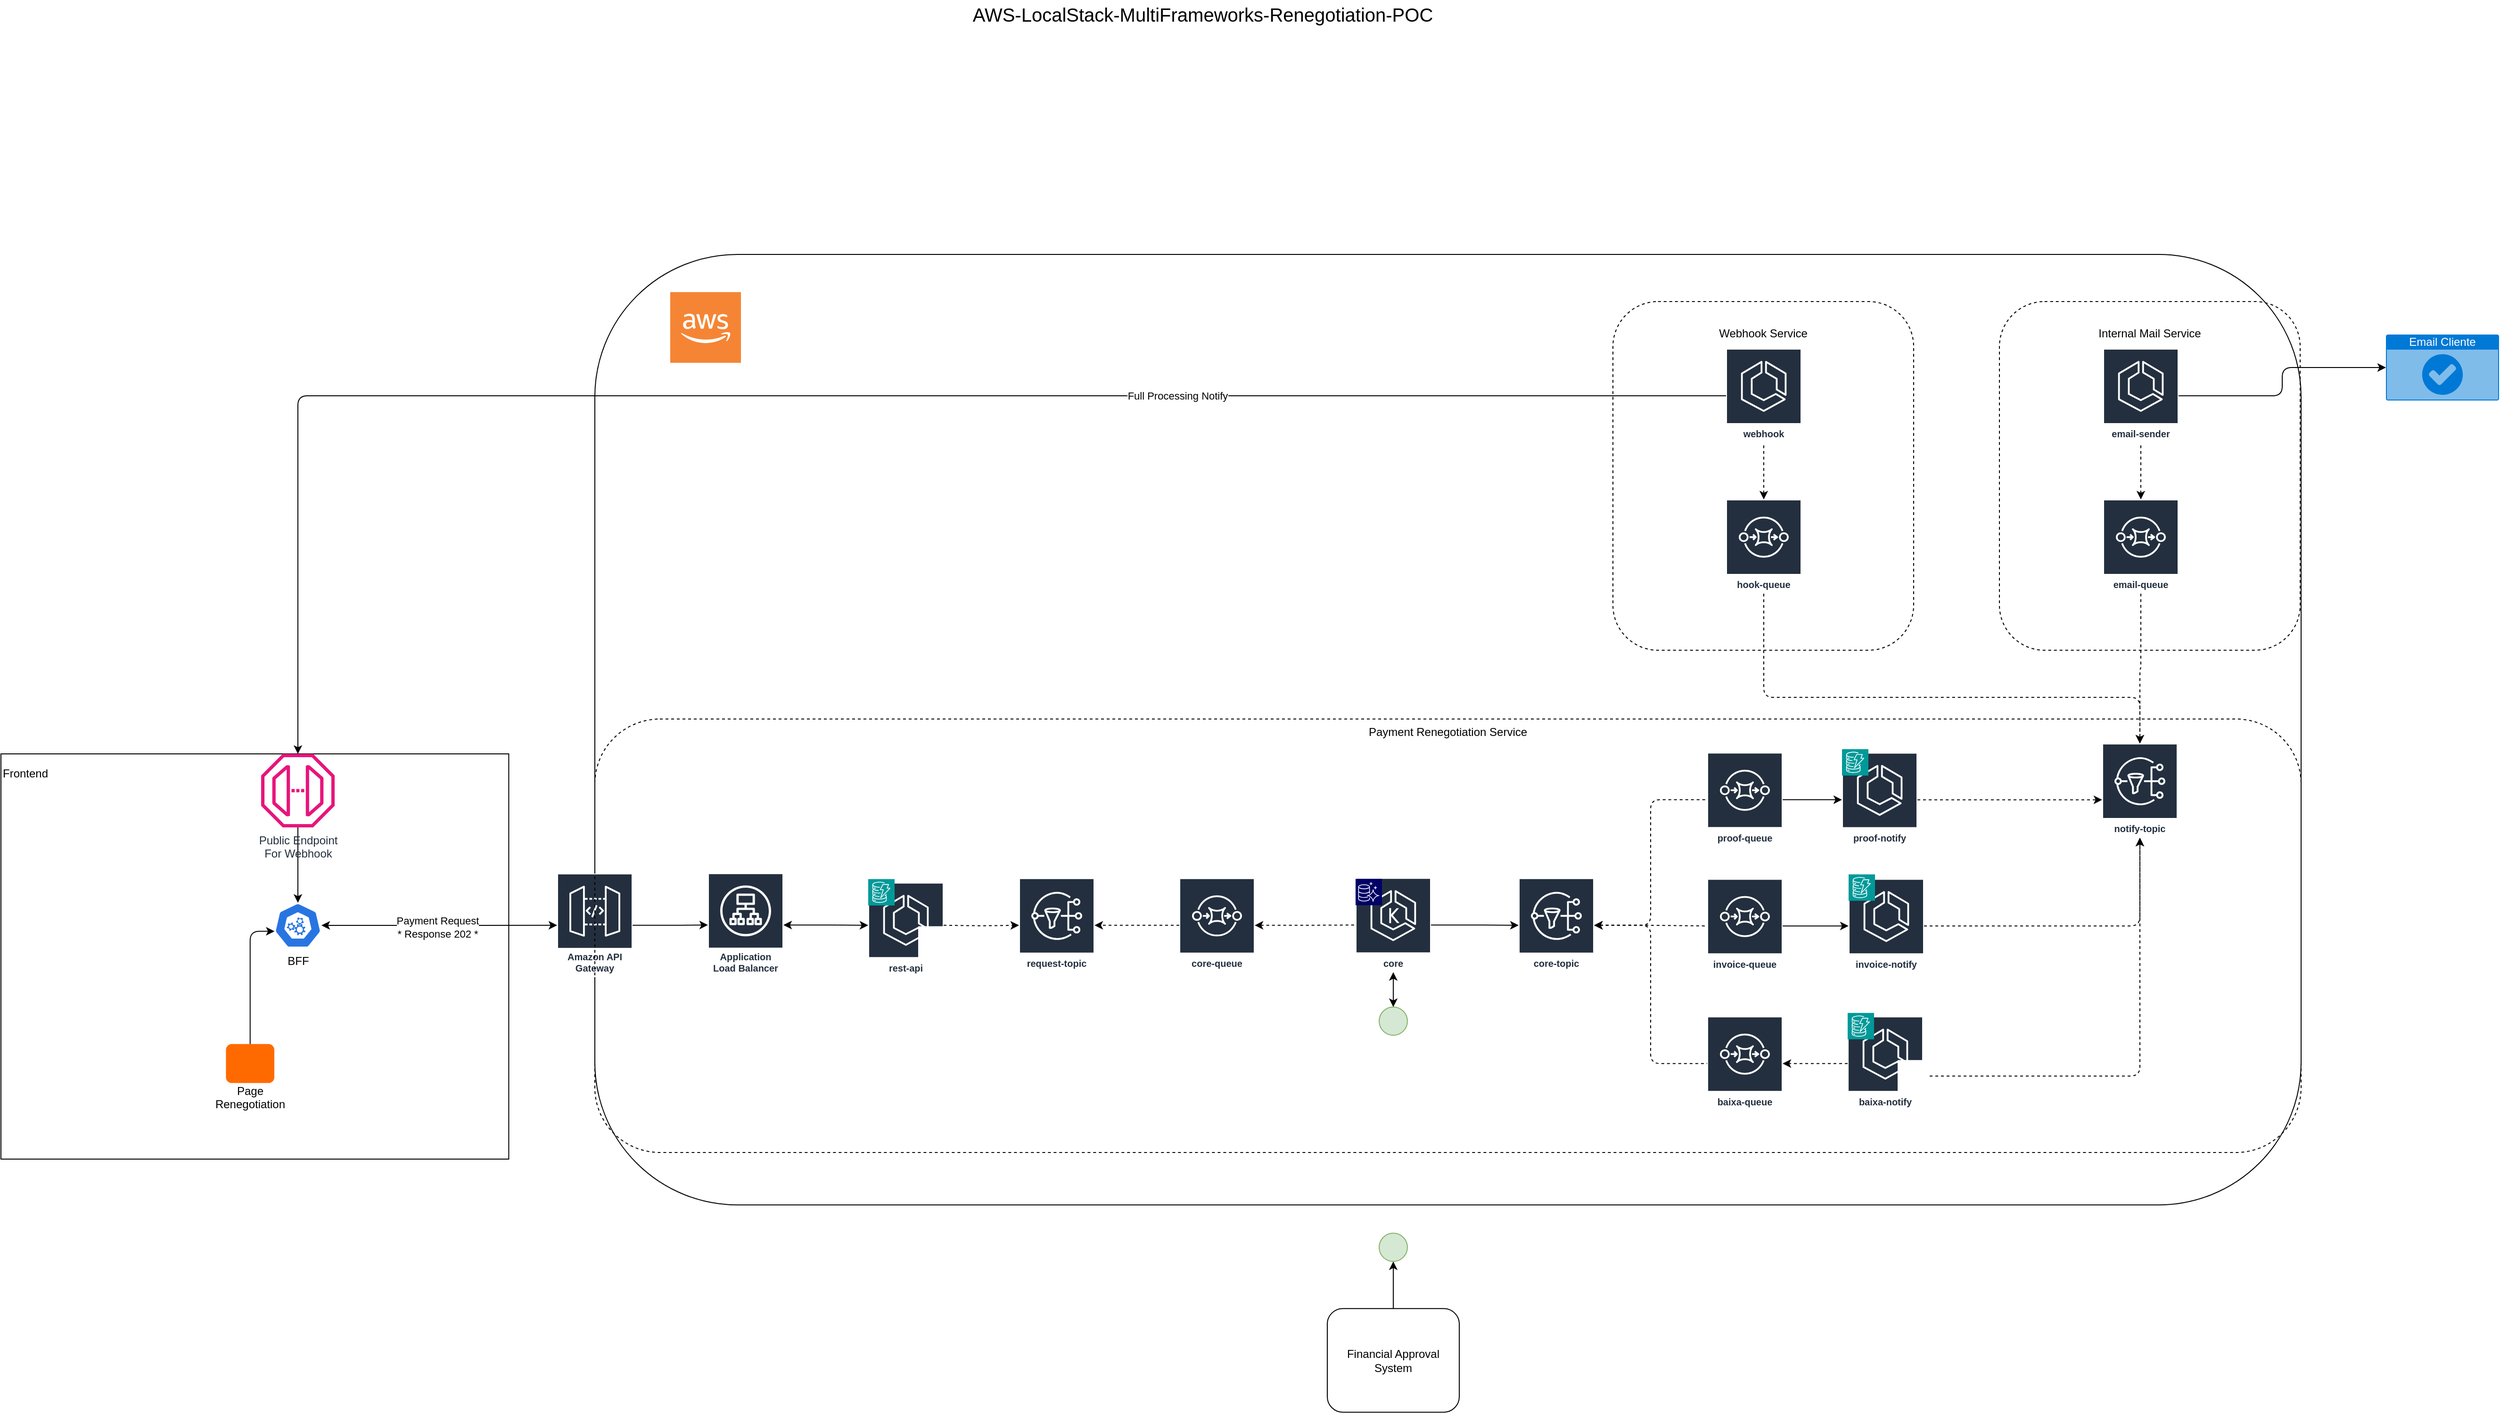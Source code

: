<mxfile version="26.0.1">
  <diagram name="Page-1" id="qgJV3QIjT1TGfzk_EZ6K">
    <mxGraphModel dx="2899" dy="1054" grid="1" gridSize="10" guides="1" tooltips="1" connect="1" arrows="1" fold="1" page="1" pageScale="1" pageWidth="850" pageHeight="1100" math="0" shadow="0" adaptiveColors="none">
      <root>
        <mxCell id="0" />
        <mxCell id="1" parent="0" />
        <mxCell id="FfDjTqLK5Ft7tihihjIA-88" value="Frontend&lt;div&gt;&lt;br&gt;&lt;/div&gt;&lt;div&gt;&lt;br&gt;&lt;/div&gt;&lt;div&gt;&lt;br&gt;&lt;/div&gt;&lt;div&gt;&lt;br&gt;&lt;/div&gt;&lt;div&gt;&lt;br&gt;&lt;/div&gt;&lt;div&gt;&lt;br&gt;&lt;/div&gt;&lt;div&gt;&lt;br&gt;&lt;/div&gt;&lt;div&gt;&lt;br&gt;&lt;/div&gt;&lt;div&gt;&lt;br&gt;&lt;/div&gt;&lt;div&gt;&lt;br&gt;&lt;/div&gt;&lt;div&gt;&lt;br&gt;&lt;/div&gt;&lt;div&gt;&lt;br&gt;&lt;/div&gt;&lt;div&gt;&lt;br&gt;&lt;/div&gt;&lt;div&gt;&lt;br&gt;&lt;/div&gt;&lt;div&gt;&lt;br&gt;&lt;/div&gt;&lt;div&gt;&lt;br&gt;&lt;/div&gt;&lt;div&gt;&lt;br&gt;&lt;/div&gt;&lt;div&gt;&lt;br&gt;&lt;/div&gt;&lt;div&gt;&lt;br&gt;&lt;/div&gt;&lt;div&gt;&lt;br&gt;&lt;/div&gt;&lt;div&gt;&lt;br&gt;&lt;/div&gt;&lt;div&gt;&lt;br&gt;&lt;/div&gt;&lt;div&gt;&lt;br&gt;&lt;/div&gt;&lt;div&gt;&lt;br&gt;&lt;/div&gt;&lt;div&gt;&lt;br&gt;&lt;/div&gt;&lt;div&gt;&lt;br&gt;&lt;/div&gt;&lt;div&gt;&lt;br&gt;&lt;/div&gt;" style="rounded=0;whiteSpace=wrap;html=1;align=left;" vertex="1" parent="1">
          <mxGeometry x="-810" y="890" width="538.7" height="430" as="geometry" />
        </mxCell>
        <mxCell id="FfDjTqLK5Ft7tihihjIA-2" value="" style="rounded=1;whiteSpace=wrap;html=1;" vertex="1" parent="1">
          <mxGeometry x="-180" y="360" width="1810" height="1008.6" as="geometry" />
        </mxCell>
        <mxCell id="FfDjTqLK5Ft7tihihjIA-1" value="&lt;div&gt;&lt;br&gt;&lt;/div&gt;&lt;div&gt;&lt;br&gt;&lt;/div&gt;&lt;div&gt;&lt;br&gt;&lt;/div&gt;&lt;div&gt;&lt;br&gt;&lt;/div&gt;&lt;div&gt;&lt;br&gt;&lt;/div&gt;Page &lt;br&gt;Renegotiation" style="points=[];aspect=fixed;html=1;align=center;shadow=0;dashed=0;fillColor=#FF6A00;strokeColor=none;shape=mxgraph.alibaba_cloud.domain_and_website;rounded=1;" vertex="1" parent="1">
          <mxGeometry x="-571.3" y="1197.9" width="51.3" height="41.4" as="geometry" />
        </mxCell>
        <mxCell id="FfDjTqLK5Ft7tihihjIA-11" value="" style="edgeStyle=orthogonalEdgeStyle;rounded=1;orthogonalLoop=1;jettySize=auto;html=1;" edge="1" parent="1" source="FfDjTqLK5Ft7tihihjIA-5" target="FfDjTqLK5Ft7tihihjIA-10">
          <mxGeometry relative="1" as="geometry" />
        </mxCell>
        <mxCell id="FfDjTqLK5Ft7tihihjIA-5" value="Amazon API Gateway" style="sketch=0;outlineConnect=0;fontColor=#232F3E;gradientColor=none;strokeColor=#ffffff;fillColor=#232F3E;dashed=0;verticalLabelPosition=middle;verticalAlign=bottom;align=center;html=1;whiteSpace=wrap;fontSize=10;fontStyle=1;spacing=3;shape=mxgraph.aws4.productIcon;prIcon=mxgraph.aws4.api_gateway;rounded=1;" vertex="1" parent="1">
          <mxGeometry x="-220" y="1016.9" width="80" height="110" as="geometry" />
        </mxCell>
        <mxCell id="FfDjTqLK5Ft7tihihjIA-13" value="" style="edgeStyle=orthogonalEdgeStyle;rounded=1;orthogonalLoop=1;jettySize=auto;html=1;startArrow=classic;startFill=1;" edge="1" parent="1" source="FfDjTqLK5Ft7tihihjIA-10">
          <mxGeometry relative="1" as="geometry">
            <mxPoint x="110" y="1071.9" as="targetPoint" />
          </mxGeometry>
        </mxCell>
        <mxCell id="FfDjTqLK5Ft7tihihjIA-10" value="Application Load Balancer" style="sketch=0;outlineConnect=0;fontColor=#232F3E;gradientColor=none;strokeColor=#ffffff;fillColor=#232F3E;dashed=0;verticalLabelPosition=middle;verticalAlign=bottom;align=center;html=1;whiteSpace=wrap;fontSize=10;fontStyle=1;spacing=3;shape=mxgraph.aws4.productIcon;prIcon=mxgraph.aws4.application_load_balancer;rounded=1;" vertex="1" parent="1">
          <mxGeometry x="-60" y="1016.6" width="80" height="110" as="geometry" />
        </mxCell>
        <mxCell id="FfDjTqLK5Ft7tihihjIA-19" value="" style="edgeStyle=orthogonalEdgeStyle;rounded=1;orthogonalLoop=1;jettySize=auto;html=1;dashed=1;" edge="1" parent="1" target="FfDjTqLK5Ft7tihihjIA-18">
          <mxGeometry relative="1" as="geometry">
            <mxPoint x="190" y="1071.9" as="sourcePoint" />
          </mxGeometry>
        </mxCell>
        <mxCell id="FfDjTqLK5Ft7tihihjIA-18" value="request-topic" style="sketch=0;outlineConnect=0;fontColor=#232F3E;gradientColor=none;strokeColor=#ffffff;fillColor=#232F3E;dashed=0;verticalLabelPosition=middle;verticalAlign=bottom;align=center;html=1;whiteSpace=wrap;fontSize=10;fontStyle=1;spacing=3;shape=mxgraph.aws4.productIcon;prIcon=mxgraph.aws4.sns;rounded=1;" vertex="1" parent="1">
          <mxGeometry x="270" y="1021.9" width="80" height="100" as="geometry" />
        </mxCell>
        <mxCell id="FfDjTqLK5Ft7tihihjIA-29" value="" style="edgeStyle=orthogonalEdgeStyle;rounded=1;orthogonalLoop=1;jettySize=auto;html=1;" edge="1" parent="1" source="FfDjTqLK5Ft7tihihjIA-26" target="FfDjTqLK5Ft7tihihjIA-28">
          <mxGeometry relative="1" as="geometry" />
        </mxCell>
        <mxCell id="FfDjTqLK5Ft7tihihjIA-26" value="Financial Approval System" style="rounded=1;whiteSpace=wrap;html=1;" vertex="1" parent="1">
          <mxGeometry x="597" y="1478.6" width="140" height="110" as="geometry" />
        </mxCell>
        <mxCell id="FfDjTqLK5Ft7tihihjIA-27" value="" style="ellipse;whiteSpace=wrap;html=1;aspect=fixed;fillColor=#d5e8d4;strokeColor=#82b366;rounded=1;" vertex="1" parent="1">
          <mxGeometry x="652" y="1158.6" width="30" height="30" as="geometry" />
        </mxCell>
        <mxCell id="FfDjTqLK5Ft7tihihjIA-28" value="" style="ellipse;whiteSpace=wrap;html=1;aspect=fixed;fillColor=#d5e8d4;strokeColor=#82b366;rounded=1;" vertex="1" parent="1">
          <mxGeometry x="652" y="1398.6" width="30" height="30" as="geometry" />
        </mxCell>
        <mxCell id="FfDjTqLK5Ft7tihihjIA-33" value="" style="edgeStyle=orthogonalEdgeStyle;rounded=1;orthogonalLoop=1;jettySize=auto;html=1;dashed=1;" edge="1" parent="1" source="FfDjTqLK5Ft7tihihjIA-32" target="FfDjTqLK5Ft7tihihjIA-18">
          <mxGeometry relative="1" as="geometry" />
        </mxCell>
        <mxCell id="FfDjTqLK5Ft7tihihjIA-35" style="edgeStyle=orthogonalEdgeStyle;rounded=1;orthogonalLoop=1;jettySize=auto;html=1;startArrow=classic;startFill=1;endArrow=none;endFill=0;dashed=1;" edge="1" parent="1" source="FfDjTqLK5Ft7tihihjIA-32" target="FfDjTqLK5Ft7tihihjIA-34">
          <mxGeometry relative="1" as="geometry" />
        </mxCell>
        <mxCell id="FfDjTqLK5Ft7tihihjIA-32" value="core-queue" style="sketch=0;outlineConnect=0;fontColor=#232F3E;gradientColor=none;strokeColor=#ffffff;fillColor=#232F3E;dashed=0;verticalLabelPosition=middle;verticalAlign=bottom;align=center;html=1;whiteSpace=wrap;fontSize=10;fontStyle=1;spacing=3;shape=mxgraph.aws4.productIcon;prIcon=mxgraph.aws4.sqs;rounded=1;" vertex="1" parent="1">
          <mxGeometry x="440" y="1021.9" width="80" height="100" as="geometry" />
        </mxCell>
        <mxCell id="FfDjTqLK5Ft7tihihjIA-44" style="edgeStyle=orthogonalEdgeStyle;rounded=1;orthogonalLoop=1;jettySize=auto;html=1;startArrow=classic;startFill=1;" edge="1" parent="1" source="FfDjTqLK5Ft7tihihjIA-34" target="FfDjTqLK5Ft7tihihjIA-27">
          <mxGeometry relative="1" as="geometry" />
        </mxCell>
        <mxCell id="FfDjTqLK5Ft7tihihjIA-46" style="edgeStyle=orthogonalEdgeStyle;rounded=1;orthogonalLoop=1;jettySize=auto;html=1;" edge="1" parent="1" source="FfDjTqLK5Ft7tihihjIA-34" target="FfDjTqLK5Ft7tihihjIA-45">
          <mxGeometry relative="1" as="geometry" />
        </mxCell>
        <mxCell id="FfDjTqLK5Ft7tihihjIA-34" value="core" style="sketch=0;outlineConnect=0;fontColor=#232F3E;gradientColor=none;strokeColor=#ffffff;fillColor=#232F3E;dashed=0;verticalLabelPosition=middle;verticalAlign=bottom;align=center;html=1;whiteSpace=wrap;fontSize=10;fontStyle=1;spacing=3;shape=mxgraph.aws4.productIcon;prIcon=mxgraph.aws4.eks;rounded=1;" vertex="1" parent="1">
          <mxGeometry x="627" y="1021.6" width="80" height="100" as="geometry" />
        </mxCell>
        <mxCell id="FfDjTqLK5Ft7tihihjIA-38" value="" style="shape=image;verticalLabelPosition=bottom;labelBackgroundColor=default;verticalAlign=top;aspect=fixed;imageAspect=0;image=https://img.icons8.com/color/512/spring-logo.png;rounded=1;" vertex="1" parent="1">
          <mxGeometry x="679" y="1070.6" width="37" height="37" as="geometry" />
        </mxCell>
        <mxCell id="FfDjTqLK5Ft7tihihjIA-39" value="" style="sketch=0;points=[[0,0,0],[0.25,0,0],[0.5,0,0],[0.75,0,0],[1,0,0],[0,1,0],[0.25,1,0],[0.5,1,0],[0.75,1,0],[1,1,0],[0,0.25,0],[0,0.5,0],[0,0.75,0],[1,0.25,0],[1,0.5,0],[1,0.75,0]];outlineConnect=0;fontColor=#232F3E;fillColor=#000066;strokeColor=#ffffff;dashed=0;verticalLabelPosition=bottom;verticalAlign=top;align=center;html=1;fontSize=12;fontStyle=0;aspect=fixed;shape=mxgraph.aws4.resourceIcon;resIcon=mxgraph.aws4.aurora;rounded=1;" vertex="1" parent="1">
          <mxGeometry x="627" y="1022.6" width="28" height="28" as="geometry" />
        </mxCell>
        <mxCell id="FfDjTqLK5Ft7tihihjIA-50" value="" style="edgeStyle=orthogonalEdgeStyle;rounded=1;orthogonalLoop=1;jettySize=auto;html=1;dashed=1;startArrow=classic;startFill=1;endArrow=none;endFill=0;" edge="1" parent="1" source="FfDjTqLK5Ft7tihihjIA-45" target="FfDjTqLK5Ft7tihihjIA-48">
          <mxGeometry relative="1" as="geometry" />
        </mxCell>
        <mxCell id="FfDjTqLK5Ft7tihihjIA-51" style="edgeStyle=orthogonalEdgeStyle;rounded=1;orthogonalLoop=1;jettySize=auto;html=1;dashed=1;startArrow=classic;startFill=1;endArrow=none;endFill=0;" edge="1" parent="1" source="FfDjTqLK5Ft7tihihjIA-45" target="FfDjTqLK5Ft7tihihjIA-47">
          <mxGeometry relative="1" as="geometry">
            <Array as="points">
              <mxPoint x="940" y="1071.6" />
              <mxPoint x="940" y="938.6" />
            </Array>
          </mxGeometry>
        </mxCell>
        <mxCell id="FfDjTqLK5Ft7tihihjIA-52" style="edgeStyle=orthogonalEdgeStyle;rounded=1;orthogonalLoop=1;jettySize=auto;html=1;dashed=1;startArrow=classic;startFill=1;endArrow=none;endFill=0;" edge="1" parent="1" source="FfDjTqLK5Ft7tihihjIA-45" target="FfDjTqLK5Ft7tihihjIA-49">
          <mxGeometry relative="1" as="geometry">
            <Array as="points">
              <mxPoint x="940" y="1071.6" />
              <mxPoint x="940" y="1218.6" />
            </Array>
          </mxGeometry>
        </mxCell>
        <mxCell id="FfDjTqLK5Ft7tihihjIA-45" value="core-topic" style="sketch=0;outlineConnect=0;fontColor=#232F3E;gradientColor=none;strokeColor=#ffffff;fillColor=#232F3E;dashed=0;verticalLabelPosition=middle;verticalAlign=bottom;align=center;html=1;whiteSpace=wrap;fontSize=10;fontStyle=1;spacing=3;shape=mxgraph.aws4.productIcon;prIcon=mxgraph.aws4.sns;rounded=1;" vertex="1" parent="1">
          <mxGeometry x="800" y="1021.9" width="80" height="100" as="geometry" />
        </mxCell>
        <mxCell id="FfDjTqLK5Ft7tihihjIA-70" style="edgeStyle=orthogonalEdgeStyle;rounded=1;orthogonalLoop=1;jettySize=auto;html=1;" edge="1" parent="1" source="FfDjTqLK5Ft7tihihjIA-47" target="FfDjTqLK5Ft7tihihjIA-66">
          <mxGeometry relative="1" as="geometry" />
        </mxCell>
        <mxCell id="FfDjTqLK5Ft7tihihjIA-47" value="proof-queue" style="sketch=0;outlineConnect=0;fontColor=#232F3E;gradientColor=none;strokeColor=#ffffff;fillColor=#232F3E;dashed=0;verticalLabelPosition=middle;verticalAlign=bottom;align=center;html=1;whiteSpace=wrap;fontSize=10;fontStyle=1;spacing=3;shape=mxgraph.aws4.productIcon;prIcon=mxgraph.aws4.sqs;rounded=1;" vertex="1" parent="1">
          <mxGeometry x="1000" y="888.6" width="80" height="100" as="geometry" />
        </mxCell>
        <mxCell id="FfDjTqLK5Ft7tihihjIA-64" style="edgeStyle=orthogonalEdgeStyle;rounded=1;orthogonalLoop=1;jettySize=auto;html=1;" edge="1" parent="1" source="FfDjTqLK5Ft7tihihjIA-48" target="FfDjTqLK5Ft7tihihjIA-60">
          <mxGeometry relative="1" as="geometry" />
        </mxCell>
        <mxCell id="FfDjTqLK5Ft7tihihjIA-48" value="invoice-queue" style="sketch=0;outlineConnect=0;fontColor=#232F3E;gradientColor=none;strokeColor=#ffffff;fillColor=#232F3E;dashed=0;verticalLabelPosition=middle;verticalAlign=bottom;align=center;html=1;whiteSpace=wrap;fontSize=10;fontStyle=1;spacing=3;shape=mxgraph.aws4.productIcon;prIcon=mxgraph.aws4.sqs;rounded=1;" vertex="1" parent="1">
          <mxGeometry x="1000" y="1022.6" width="80" height="100" as="geometry" />
        </mxCell>
        <mxCell id="FfDjTqLK5Ft7tihihjIA-49" value="baixa-queue" style="sketch=0;outlineConnect=0;fontColor=#232F3E;gradientColor=none;strokeColor=#ffffff;fillColor=#232F3E;dashed=0;verticalLabelPosition=middle;verticalAlign=bottom;align=center;html=1;whiteSpace=wrap;fontSize=10;fontStyle=1;spacing=3;shape=mxgraph.aws4.productIcon;prIcon=mxgraph.aws4.sqs;rounded=1;" vertex="1" parent="1">
          <mxGeometry x="1000" y="1168.6" width="80" height="100" as="geometry" />
        </mxCell>
        <mxCell id="FfDjTqLK5Ft7tihihjIA-53" value="" style="group;rounded=1;" vertex="1" connectable="0" parent="1">
          <mxGeometry x="110" y="1022.9" width="87" height="103.7" as="geometry" />
        </mxCell>
        <mxCell id="FfDjTqLK5Ft7tihihjIA-25" value="rest-api" style="sketch=0;outlineConnect=0;fontColor=#232F3E;gradientColor=none;strokeColor=#ffffff;fillColor=#232F3E;dashed=0;verticalLabelPosition=middle;verticalAlign=bottom;align=center;html=1;whiteSpace=wrap;fontSize=10;fontStyle=1;spacing=3;shape=mxgraph.aws4.productIcon;prIcon=mxgraph.aws4.ecs;rounded=1;" vertex="1" parent="FfDjTqLK5Ft7tihihjIA-53">
          <mxGeometry y="3.7" width="80" height="100" as="geometry" />
        </mxCell>
        <mxCell id="FfDjTqLK5Ft7tihihjIA-14" value="" style="shape=image;verticalLabelPosition=bottom;labelBackgroundColor=default;verticalAlign=top;aspect=fixed;imageAspect=0;image=https://quarkus.io/assets/images/brand/quarkus_icon_1024px_default.png;imageBackground=default;rounded=1;" vertex="1" parent="FfDjTqLK5Ft7tihihjIA-53">
          <mxGeometry x="53" y="50" width="34" height="34" as="geometry" />
        </mxCell>
        <mxCell id="FfDjTqLK5Ft7tihihjIA-41" value="" style="sketch=0;points=[[0,0,0],[0.25,0,0],[0.5,0,0],[0.75,0,0],[1,0,0],[0,1,0],[0.25,1,0],[0.5,1,0],[0.75,1,0],[1,1,0],[0,0.25,0],[0,0.5,0],[0,0.75,0],[1,0.25,0],[1,0.5,0],[1,0.75,0]];outlineConnect=0;fontColor=#232F3E;fillColor=#009999;strokeColor=#ffffff;dashed=0;verticalLabelPosition=bottom;verticalAlign=top;align=center;html=1;fontSize=12;fontStyle=0;aspect=fixed;shape=mxgraph.aws4.resourceIcon;resIcon=mxgraph.aws4.dynamodb;rounded=1;" vertex="1" parent="FfDjTqLK5Ft7tihihjIA-53">
          <mxGeometry width="28" height="28" as="geometry" />
        </mxCell>
        <mxCell id="FfDjTqLK5Ft7tihihjIA-54" value="" style="group;rounded=1;" vertex="1" connectable="0" parent="1">
          <mxGeometry x="1149" y="1164.9" width="480" height="120" as="geometry" />
        </mxCell>
        <mxCell id="FfDjTqLK5Ft7tihihjIA-55" value="baixa-notify" style="sketch=0;outlineConnect=0;fontColor=#232F3E;gradientColor=none;strokeColor=#ffffff;fillColor=#232F3E;dashed=0;verticalLabelPosition=middle;verticalAlign=bottom;align=center;html=1;whiteSpace=wrap;fontSize=10;fontStyle=1;spacing=3;shape=mxgraph.aws4.productIcon;prIcon=mxgraph.aws4.ecs;rounded=1;" vertex="1" parent="FfDjTqLK5Ft7tihihjIA-54">
          <mxGeometry y="3.7" width="80" height="100" as="geometry" />
        </mxCell>
        <mxCell id="FfDjTqLK5Ft7tihihjIA-56" value="" style="shape=image;verticalLabelPosition=bottom;labelBackgroundColor=default;verticalAlign=top;aspect=fixed;imageAspect=0;image=https://quarkus.io/assets/images/brand/quarkus_icon_1024px_default.png;imageBackground=default;rounded=1;" vertex="1" parent="FfDjTqLK5Ft7tihihjIA-54">
          <mxGeometry x="53" y="50" width="34" height="34" as="geometry" />
        </mxCell>
        <mxCell id="FfDjTqLK5Ft7tihihjIA-57" value="" style="sketch=0;points=[[0,0,0],[0.25,0,0],[0.5,0,0],[0.75,0,0],[1,0,0],[0,1,0],[0.25,1,0],[0.5,1,0],[0.75,1,0],[1,1,0],[0,0.25,0],[0,0.5,0],[0,0.75,0],[1,0.25,0],[1,0.5,0],[1,0.75,0]];outlineConnect=0;fontColor=#232F3E;fillColor=#009999;strokeColor=#ffffff;dashed=0;verticalLabelPosition=bottom;verticalAlign=top;align=center;html=1;fontSize=12;fontStyle=0;aspect=fixed;shape=mxgraph.aws4.resourceIcon;resIcon=mxgraph.aws4.dynamodb;rounded=1;" vertex="1" parent="FfDjTqLK5Ft7tihihjIA-54">
          <mxGeometry width="28" height="28" as="geometry" />
        </mxCell>
        <mxCell id="FfDjTqLK5Ft7tihihjIA-58" value="" style="edgeStyle=orthogonalEdgeStyle;rounded=1;orthogonalLoop=1;jettySize=auto;html=1;dashed=1;" edge="1" parent="1" source="FfDjTqLK5Ft7tihihjIA-55" target="FfDjTqLK5Ft7tihihjIA-49">
          <mxGeometry relative="1" as="geometry" />
        </mxCell>
        <mxCell id="FfDjTqLK5Ft7tihihjIA-59" value="" style="group;rounded=1;" vertex="1" connectable="0" parent="1">
          <mxGeometry x="1150" y="1017.9" width="101" height="103.7" as="geometry" />
        </mxCell>
        <mxCell id="FfDjTqLK5Ft7tihihjIA-60" value="invoice-notify" style="sketch=0;outlineConnect=0;fontColor=#232F3E;gradientColor=none;strokeColor=#ffffff;fillColor=#232F3E;dashed=0;verticalLabelPosition=middle;verticalAlign=bottom;align=center;html=1;whiteSpace=wrap;fontSize=10;fontStyle=1;spacing=3;shape=mxgraph.aws4.productIcon;prIcon=mxgraph.aws4.ecs;rounded=1;" vertex="1" parent="FfDjTqLK5Ft7tihihjIA-59">
          <mxGeometry y="4.7" width="80" height="100" as="geometry" />
        </mxCell>
        <mxCell id="FfDjTqLK5Ft7tihihjIA-62" value="" style="sketch=0;points=[[0,0,0],[0.25,0,0],[0.5,0,0],[0.75,0,0],[1,0,0],[0,1,0],[0.25,1,0],[0.5,1,0],[0.75,1,0],[1,1,0],[0,0.25,0],[0,0.5,0],[0,0.75,0],[1,0.25,0],[1,0.5,0],[1,0.75,0]];outlineConnect=0;fontColor=#232F3E;fillColor=#009999;strokeColor=#ffffff;dashed=0;verticalLabelPosition=bottom;verticalAlign=top;align=center;html=1;fontSize=12;fontStyle=0;aspect=fixed;shape=mxgraph.aws4.resourceIcon;resIcon=mxgraph.aws4.dynamodb;rounded=1;" vertex="1" parent="FfDjTqLK5Ft7tihihjIA-59">
          <mxGeometry width="28" height="28" as="geometry" />
        </mxCell>
        <mxCell id="FfDjTqLK5Ft7tihihjIA-131" value="" style="shape=image;verticalLabelPosition=bottom;labelBackgroundColor=default;verticalAlign=top;aspect=fixed;imageAspect=0;image=https://www.opengis.ch/wp-content/uploads/2020/04/django-python-logo.png;" vertex="1" parent="FfDjTqLK5Ft7tihihjIA-59">
          <mxGeometry x="46" y="36.7" width="51" height="51" as="geometry" />
        </mxCell>
        <mxCell id="FfDjTqLK5Ft7tihihjIA-65" value="" style="group;rounded=1;" vertex="1" connectable="0" parent="1">
          <mxGeometry x="1143" y="885.0" width="148" height="129.65" as="geometry" />
        </mxCell>
        <mxCell id="FfDjTqLK5Ft7tihihjIA-66" value="proof-notify" style="sketch=0;outlineConnect=0;fontColor=#232F3E;gradientColor=none;strokeColor=#ffffff;fillColor=#232F3E;dashed=0;verticalLabelPosition=middle;verticalAlign=bottom;align=center;html=1;whiteSpace=wrap;fontSize=10;fontStyle=1;spacing=3;shape=mxgraph.aws4.productIcon;prIcon=mxgraph.aws4.ecs;rounded=1;" vertex="1" parent="FfDjTqLK5Ft7tihihjIA-65">
          <mxGeometry y="3.7" width="80" height="100" as="geometry" />
        </mxCell>
        <mxCell id="FfDjTqLK5Ft7tihihjIA-68" value="" style="sketch=0;points=[[0,0,0],[0.25,0,0],[0.5,0,0],[0.75,0,0],[1,0,0],[0,1,0],[0.25,1,0],[0.5,1,0],[0.75,1,0],[1,1,0],[0,0.25,0],[0,0.5,0],[0,0.75,0],[1,0.25,0],[1,0.5,0],[1,0.75,0]];outlineConnect=0;fontColor=#232F3E;fillColor=#009999;strokeColor=#ffffff;dashed=0;verticalLabelPosition=bottom;verticalAlign=top;align=center;html=1;fontSize=12;fontStyle=0;aspect=fixed;shape=mxgraph.aws4.resourceIcon;resIcon=mxgraph.aws4.dynamodb;rounded=1;" vertex="1" parent="FfDjTqLK5Ft7tihihjIA-65">
          <mxGeometry width="28" height="28" as="geometry" />
        </mxCell>
        <mxCell id="FfDjTqLK5Ft7tihihjIA-134" value="" style="shape=image;verticalLabelPosition=bottom;labelBackgroundColor=default;verticalAlign=top;aspect=fixed;imageAspect=0;image=https://go.dev/blog/go-brand/Go-Logo/PNG/Go-Logo_Blue.png;" vertex="1" parent="FfDjTqLK5Ft7tihihjIA-65">
          <mxGeometry x="50" y="33.01" width="98" height="86.64" as="geometry" />
        </mxCell>
        <mxCell id="FfDjTqLK5Ft7tihihjIA-77" value="" style="edgeStyle=orthogonalEdgeStyle;rounded=1;orthogonalLoop=1;jettySize=auto;html=1;startArrow=classic;startFill=1;endArrow=none;endFill=0;dashed=1;" edge="1" parent="1" source="FfDjTqLK5Ft7tihihjIA-71" target="FfDjTqLK5Ft7tihihjIA-76">
          <mxGeometry relative="1" as="geometry" />
        </mxCell>
        <mxCell id="FfDjTqLK5Ft7tihihjIA-71" value="notify-topic" style="sketch=0;outlineConnect=0;fontColor=#232F3E;gradientColor=none;strokeColor=#ffffff;fillColor=#232F3E;dashed=0;verticalLabelPosition=middle;verticalAlign=bottom;align=center;html=1;whiteSpace=wrap;fontSize=10;fontStyle=1;spacing=3;shape=mxgraph.aws4.productIcon;prIcon=mxgraph.aws4.sns;rounded=1;" vertex="1" parent="1">
          <mxGeometry x="1419" y="879" width="80" height="100" as="geometry" />
        </mxCell>
        <mxCell id="FfDjTqLK5Ft7tihihjIA-72" style="edgeStyle=orthogonalEdgeStyle;rounded=1;orthogonalLoop=1;jettySize=auto;html=1;dashed=1;" edge="1" parent="1" source="FfDjTqLK5Ft7tihihjIA-66" target="FfDjTqLK5Ft7tihihjIA-71">
          <mxGeometry relative="1" as="geometry">
            <Array as="points">
              <mxPoint x="1460" y="939" />
            </Array>
          </mxGeometry>
        </mxCell>
        <mxCell id="FfDjTqLK5Ft7tihihjIA-73" style="edgeStyle=orthogonalEdgeStyle;rounded=1;orthogonalLoop=1;jettySize=auto;html=1;dashed=1;" edge="1" parent="1" source="FfDjTqLK5Ft7tihihjIA-60" target="FfDjTqLK5Ft7tihihjIA-71">
          <mxGeometry relative="1" as="geometry" />
        </mxCell>
        <mxCell id="FfDjTqLK5Ft7tihihjIA-75" style="edgeStyle=orthogonalEdgeStyle;rounded=1;orthogonalLoop=1;jettySize=auto;html=1;dashed=1;" edge="1" parent="1" source="FfDjTqLK5Ft7tihihjIA-56" target="FfDjTqLK5Ft7tihihjIA-71">
          <mxGeometry relative="1" as="geometry" />
        </mxCell>
        <mxCell id="FfDjTqLK5Ft7tihihjIA-83" value="" style="edgeStyle=orthogonalEdgeStyle;rounded=1;orthogonalLoop=1;jettySize=auto;html=1;startArrow=classic;startFill=1;endArrow=none;endFill=0;dashed=1;" edge="1" parent="1" source="FfDjTqLK5Ft7tihihjIA-76" target="FfDjTqLK5Ft7tihihjIA-82">
          <mxGeometry relative="1" as="geometry" />
        </mxCell>
        <mxCell id="FfDjTqLK5Ft7tihihjIA-76" value="email-queue" style="sketch=0;outlineConnect=0;fontColor=#232F3E;gradientColor=none;strokeColor=#ffffff;fillColor=#232F3E;dashed=0;verticalLabelPosition=middle;verticalAlign=bottom;align=center;html=1;whiteSpace=wrap;fontSize=10;fontStyle=1;spacing=3;shape=mxgraph.aws4.productIcon;prIcon=mxgraph.aws4.sqs;rounded=1;" vertex="1" parent="1">
          <mxGeometry x="1420" y="620" width="80" height="100" as="geometry" />
        </mxCell>
        <mxCell id="FfDjTqLK5Ft7tihihjIA-80" value="Email Cliente" style="html=1;whiteSpace=wrap;strokeColor=none;fillColor=#0079D6;labelPosition=center;verticalLabelPosition=middle;verticalAlign=top;align=center;fontSize=12;outlineConnect=0;spacingTop=-6;fontColor=#FFFFFF;sketch=0;shape=mxgraph.sitemap.success;rounded=1;" vertex="1" parent="1">
          <mxGeometry x="1720" y="445" width="120" height="70" as="geometry" />
        </mxCell>
        <mxCell id="FfDjTqLK5Ft7tihihjIA-98" style="edgeStyle=orthogonalEdgeStyle;rounded=1;orthogonalLoop=1;jettySize=auto;html=1;" edge="1" parent="1" source="FfDjTqLK5Ft7tihihjIA-82" target="FfDjTqLK5Ft7tihihjIA-80">
          <mxGeometry relative="1" as="geometry" />
        </mxCell>
        <mxCell id="FfDjTqLK5Ft7tihihjIA-82" value="email-sender" style="sketch=0;outlineConnect=0;fontColor=#232F3E;gradientColor=none;strokeColor=#ffffff;fillColor=#232F3E;dashed=0;verticalLabelPosition=middle;verticalAlign=bottom;align=center;html=1;whiteSpace=wrap;fontSize=10;fontStyle=1;spacing=3;shape=mxgraph.aws4.productIcon;prIcon=mxgraph.aws4.ecs;rounded=1;" vertex="1" parent="1">
          <mxGeometry x="1420" y="460" width="80" height="100" as="geometry" />
        </mxCell>
        <mxCell id="FfDjTqLK5Ft7tihihjIA-85" value="Internal Mail Service&lt;div&gt;&lt;br&gt;&lt;/div&gt;&lt;div&gt;&lt;br&gt;&lt;/div&gt;&lt;div&gt;&lt;br&gt;&lt;/div&gt;&lt;div&gt;&lt;br&gt;&lt;/div&gt;&lt;div&gt;&lt;br&gt;&lt;/div&gt;&lt;div&gt;&lt;br&gt;&lt;/div&gt;&lt;div&gt;&lt;br&gt;&lt;/div&gt;&lt;div&gt;&lt;br&gt;&lt;/div&gt;&lt;div&gt;&lt;br&gt;&lt;/div&gt;&lt;div&gt;&lt;br&gt;&lt;/div&gt;&lt;div&gt;&lt;br&gt;&lt;/div&gt;&lt;div&gt;&lt;br&gt;&lt;/div&gt;&lt;div&gt;&lt;br&gt;&lt;/div&gt;&lt;div&gt;&lt;br&gt;&lt;div&gt;&lt;br&gt;&lt;/div&gt;&lt;div&gt;&lt;br&gt;&lt;/div&gt;&lt;div&gt;&lt;br&gt;&lt;/div&gt;&lt;div&gt;&lt;br&gt;&lt;/div&gt;&lt;div&gt;&lt;br&gt;&lt;/div&gt;&lt;div&gt;&lt;br&gt;&lt;/div&gt;&lt;div&gt;&lt;br&gt;&lt;/div&gt;&lt;/div&gt;" style="rounded=1;whiteSpace=wrap;html=1;fillColor=none;dashed=1;" vertex="1" parent="1">
          <mxGeometry x="1310" y="410" width="319" height="370" as="geometry" />
        </mxCell>
        <mxCell id="FfDjTqLK5Ft7tihihjIA-87" value="" style="outlineConnect=0;dashed=0;verticalLabelPosition=bottom;verticalAlign=top;align=center;html=1;shape=mxgraph.aws3.cloud_2;fillColor=#F58534;gradientColor=none;rounded=1;" vertex="1" parent="1">
          <mxGeometry x="-100" y="400" width="75" height="75" as="geometry" />
        </mxCell>
        <mxCell id="FfDjTqLK5Ft7tihihjIA-94" style="edgeStyle=orthogonalEdgeStyle;rounded=1;orthogonalLoop=1;jettySize=auto;html=1;startArrow=classic;startFill=1;" edge="1" parent="1" source="FfDjTqLK5Ft7tihihjIA-92" target="FfDjTqLK5Ft7tihihjIA-5">
          <mxGeometry relative="1" as="geometry" />
        </mxCell>
        <mxCell id="FfDjTqLK5Ft7tihihjIA-95" value="Text" style="edgeLabel;html=1;align=center;verticalAlign=middle;resizable=0;points=[];rounded=1;" vertex="1" connectable="0" parent="FfDjTqLK5Ft7tihihjIA-94">
          <mxGeometry x="-0.002" y="-2" relative="1" as="geometry">
            <mxPoint as="offset" />
          </mxGeometry>
        </mxCell>
        <mxCell id="FfDjTqLK5Ft7tihihjIA-97" value="Payment Request&lt;br&gt;* Response 202 *" style="edgeLabel;html=1;align=center;verticalAlign=middle;resizable=0;points=[];rounded=1;" vertex="1" connectable="0" parent="FfDjTqLK5Ft7tihihjIA-94">
          <mxGeometry x="-0.021" y="-2" relative="1" as="geometry">
            <mxPoint as="offset" />
          </mxGeometry>
        </mxCell>
        <mxCell id="FfDjTqLK5Ft7tihihjIA-92" value="BFF" style="aspect=fixed;sketch=0;html=1;dashed=0;whitespace=wrap;verticalLabelPosition=bottom;verticalAlign=top;fillColor=#2875E2;strokeColor=#ffffff;points=[[0.005,0.63,0],[0.1,0.2,0],[0.9,0.2,0],[0.5,0,0],[0.995,0.63,0],[0.72,0.99,0],[0.5,1,0],[0.28,0.99,0]];shape=mxgraph.kubernetes.icon2;prIcon=api;rounded=1;" vertex="1" parent="1">
          <mxGeometry x="-520" y="1048" width="50" height="48" as="geometry" />
        </mxCell>
        <mxCell id="FfDjTqLK5Ft7tihihjIA-93" style="edgeStyle=orthogonalEdgeStyle;rounded=1;orthogonalLoop=1;jettySize=auto;html=1;entryX=0.005;entryY=0.63;entryDx=0;entryDy=0;entryPerimeter=0;" edge="1" parent="1" source="FfDjTqLK5Ft7tihihjIA-1" target="FfDjTqLK5Ft7tihihjIA-92">
          <mxGeometry relative="1" as="geometry" />
        </mxCell>
        <mxCell id="FfDjTqLK5Ft7tihihjIA-114" style="edgeStyle=orthogonalEdgeStyle;rounded=1;orthogonalLoop=1;jettySize=auto;html=1;dashed=1;" edge="1" parent="1" source="FfDjTqLK5Ft7tihihjIA-110" target="FfDjTqLK5Ft7tihihjIA-71">
          <mxGeometry relative="1" as="geometry">
            <Array as="points">
              <mxPoint x="1060" y="830" />
            </Array>
          </mxGeometry>
        </mxCell>
        <mxCell id="FfDjTqLK5Ft7tihihjIA-128" style="edgeStyle=orthogonalEdgeStyle;rounded=1;orthogonalLoop=1;jettySize=auto;html=1;startArrow=classic;startFill=1;endArrow=none;endFill=0;dashed=1;" edge="1" parent="1" source="FfDjTqLK5Ft7tihihjIA-110" target="FfDjTqLK5Ft7tihihjIA-112">
          <mxGeometry relative="1" as="geometry" />
        </mxCell>
        <mxCell id="FfDjTqLK5Ft7tihihjIA-110" value="hook-queue" style="sketch=0;outlineConnect=0;fontColor=#232F3E;gradientColor=none;strokeColor=#ffffff;fillColor=#232F3E;dashed=0;verticalLabelPosition=middle;verticalAlign=bottom;align=center;html=1;whiteSpace=wrap;fontSize=10;fontStyle=1;spacing=3;shape=mxgraph.aws4.productIcon;prIcon=mxgraph.aws4.sqs;rounded=1;" vertex="1" parent="1">
          <mxGeometry x="1020" y="620" width="80" height="100" as="geometry" />
        </mxCell>
        <mxCell id="FfDjTqLK5Ft7tihihjIA-125" style="edgeStyle=orthogonalEdgeStyle;rounded=1;orthogonalLoop=1;jettySize=auto;html=1;" edge="1" parent="1" source="FfDjTqLK5Ft7tihihjIA-112" target="FfDjTqLK5Ft7tihihjIA-123">
          <mxGeometry relative="1" as="geometry" />
        </mxCell>
        <mxCell id="FfDjTqLK5Ft7tihihjIA-126" value="Full Processing Notify" style="edgeLabel;html=1;align=center;verticalAlign=middle;resizable=0;points=[];rounded=1;" vertex="1" connectable="0" parent="FfDjTqLK5Ft7tihihjIA-125">
          <mxGeometry x="-0.387" relative="1" as="geometry">
            <mxPoint x="-1" as="offset" />
          </mxGeometry>
        </mxCell>
        <mxCell id="FfDjTqLK5Ft7tihihjIA-112" value="webhook" style="sketch=0;outlineConnect=0;fontColor=#232F3E;gradientColor=none;strokeColor=#ffffff;fillColor=#232F3E;dashed=0;verticalLabelPosition=middle;verticalAlign=bottom;align=center;html=1;whiteSpace=wrap;fontSize=10;fontStyle=1;spacing=3;shape=mxgraph.aws4.productIcon;prIcon=mxgraph.aws4.ecs;rounded=1;" vertex="1" parent="1">
          <mxGeometry x="1020" y="460" width="80" height="100" as="geometry" />
        </mxCell>
        <mxCell id="FfDjTqLK5Ft7tihihjIA-124" style="edgeStyle=orthogonalEdgeStyle;rounded=1;orthogonalLoop=1;jettySize=auto;html=1;" edge="1" parent="1" source="FfDjTqLK5Ft7tihihjIA-123" target="FfDjTqLK5Ft7tihihjIA-92">
          <mxGeometry relative="1" as="geometry" />
        </mxCell>
        <mxCell id="FfDjTqLK5Ft7tihihjIA-123" value="Public Endpoint&lt;br&gt;For Webhook" style="sketch=0;outlineConnect=0;fontColor=#232F3E;gradientColor=none;fillColor=#E7157B;strokeColor=none;dashed=0;verticalLabelPosition=bottom;verticalAlign=top;align=center;html=1;fontSize=12;fontStyle=0;aspect=fixed;pointerEvents=1;shape=mxgraph.aws4.endpoint;rounded=1;" vertex="1" parent="1">
          <mxGeometry x="-534" y="890" width="78" height="78" as="geometry" />
        </mxCell>
        <mxCell id="FfDjTqLK5Ft7tihihjIA-113" value="Webhook Service&lt;div&gt;&lt;br&gt;&lt;/div&gt;&lt;div&gt;&lt;br&gt;&lt;/div&gt;&lt;div&gt;&lt;br&gt;&lt;/div&gt;&lt;div&gt;&lt;br&gt;&lt;/div&gt;&lt;div&gt;&lt;br&gt;&lt;/div&gt;&lt;div&gt;&lt;br&gt;&lt;/div&gt;&lt;div&gt;&lt;br&gt;&lt;/div&gt;&lt;div&gt;&lt;br&gt;&lt;/div&gt;&lt;div&gt;&lt;br&gt;&lt;/div&gt;&lt;div&gt;&lt;br&gt;&lt;/div&gt;&lt;div&gt;&lt;br&gt;&lt;/div&gt;&lt;div&gt;&lt;br&gt;&lt;/div&gt;&lt;div&gt;&lt;br&gt;&lt;/div&gt;&lt;div&gt;&lt;br&gt;&lt;div&gt;&lt;br&gt;&lt;/div&gt;&lt;div&gt;&lt;br&gt;&lt;/div&gt;&lt;div&gt;&lt;br&gt;&lt;/div&gt;&lt;div&gt;&lt;br&gt;&lt;/div&gt;&lt;div&gt;&lt;br&gt;&lt;/div&gt;&lt;div&gt;&lt;br&gt;&lt;/div&gt;&lt;div&gt;&lt;br&gt;&lt;/div&gt;&lt;/div&gt;" style="rounded=1;whiteSpace=wrap;html=1;fillColor=none;dashed=1;" vertex="1" parent="1">
          <mxGeometry x="900" y="410" width="319" height="370" as="geometry" />
        </mxCell>
        <mxCell id="FfDjTqLK5Ft7tihihjIA-129" value="AWS-LocalStack-MultiFrameworks-Renegotiation-POC" style="text;html=1;align=center;verticalAlign=middle;whiteSpace=wrap;rounded=0;fontSize=20;" vertex="1" parent="1">
          <mxGeometry x="-750" y="90" width="2430" height="30" as="geometry" />
        </mxCell>
        <mxCell id="FfDjTqLK5Ft7tihihjIA-86" value="&lt;div&gt;&lt;div&gt;Payment Renegotiation Service&lt;/div&gt;&lt;/div&gt;&lt;div&gt;&lt;br&gt;&lt;/div&gt;&lt;div&gt;&lt;br&gt;&lt;/div&gt;&lt;div&gt;&lt;br&gt;&lt;/div&gt;&lt;div&gt;&lt;br&gt;&lt;/div&gt;&lt;div&gt;&lt;br&gt;&lt;/div&gt;&lt;div&gt;&lt;br&gt;&lt;/div&gt;&lt;div&gt;&lt;br&gt;&lt;/div&gt;&lt;div&gt;&lt;br&gt;&lt;/div&gt;&lt;div&gt;&lt;br&gt;&lt;/div&gt;&lt;div&gt;&lt;br&gt;&lt;/div&gt;&lt;div&gt;&lt;br&gt;&lt;/div&gt;&lt;div&gt;&lt;br&gt;&lt;/div&gt;&lt;div&gt;&lt;br&gt;&lt;/div&gt;&lt;div&gt;&lt;br&gt;&lt;/div&gt;&lt;div&gt;&lt;br&gt;&lt;/div&gt;&lt;div&gt;&lt;br&gt;&lt;/div&gt;&lt;div&gt;&lt;br&gt;&lt;/div&gt;&lt;div&gt;&lt;br&gt;&lt;/div&gt;&lt;div&gt;&lt;br&gt;&lt;/div&gt;&lt;div&gt;&lt;br&gt;&lt;/div&gt;&lt;div&gt;&lt;br&gt;&lt;/div&gt;&lt;div&gt;&lt;br&gt;&lt;/div&gt;&lt;div&gt;&lt;br&gt;&lt;/div&gt;&lt;div&gt;&lt;br&gt;&lt;/div&gt;&lt;div&gt;&lt;br&gt;&lt;/div&gt;&lt;div&gt;&lt;br&gt;&lt;/div&gt;&lt;div&gt;&lt;br&gt;&lt;/div&gt;&lt;div&gt;&lt;br&gt;&lt;/div&gt;&lt;div&gt;&lt;br&gt;&lt;/div&gt;&lt;div&gt;&lt;br&gt;&lt;/div&gt;" style="rounded=1;whiteSpace=wrap;html=1;fillColor=none;dashed=1;" vertex="1" parent="1">
          <mxGeometry x="-180" y="853.0" width="1810" height="460" as="geometry" />
        </mxCell>
        <mxCell id="FfDjTqLK5Ft7tihihjIA-137" value="" style="shape=image;verticalLabelPosition=bottom;labelBackgroundColor=default;verticalAlign=top;aspect=fixed;imageAspect=0;image=https://img.icons8.com/color/512/spring-logo.png;rounded=1;" vertex="1" parent="1">
          <mxGeometry x="1080" y="508.0" width="37" height="37" as="geometry" />
        </mxCell>
        <mxCell id="FfDjTqLK5Ft7tihihjIA-138" value="" style="shape=image;verticalLabelPosition=bottom;labelBackgroundColor=default;verticalAlign=top;aspect=fixed;imageAspect=0;image=https://img.icons8.com/color/512/spring-logo.png;rounded=1;" vertex="1" parent="1">
          <mxGeometry x="1471" y="508.0" width="37" height="37" as="geometry" />
        </mxCell>
      </root>
    </mxGraphModel>
  </diagram>
</mxfile>
